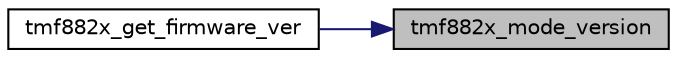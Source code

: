 digraph "tmf882x_mode_version"
{
 // LATEX_PDF_SIZE
  edge [fontname="Helvetica",fontsize="10",labelfontname="Helvetica",labelfontsize="10"];
  node [fontname="Helvetica",fontsize="10",shape=record];
  rankdir="RL";
  Node1 [label="tmf882x_mode_version",height=0.2,width=0.4,color="black", fillcolor="grey75", style="filled", fontcolor="black",tooltip="Fill buffer with mode version string."];
  Node1 -> Node2 [dir="back",color="midnightblue",fontsize="10",style="solid",fontname="Helvetica"];
  Node2 [label="tmf882x_get_firmware_ver",height=0.2,width=0.4,color="black", fillcolor="white", style="filled",URL="$tmf882x__interface_8h.html#acdf7a6416756863743f88d558aecf5bf",tooltip="Fill buffer with version data of the current open firmware mode."];
}

